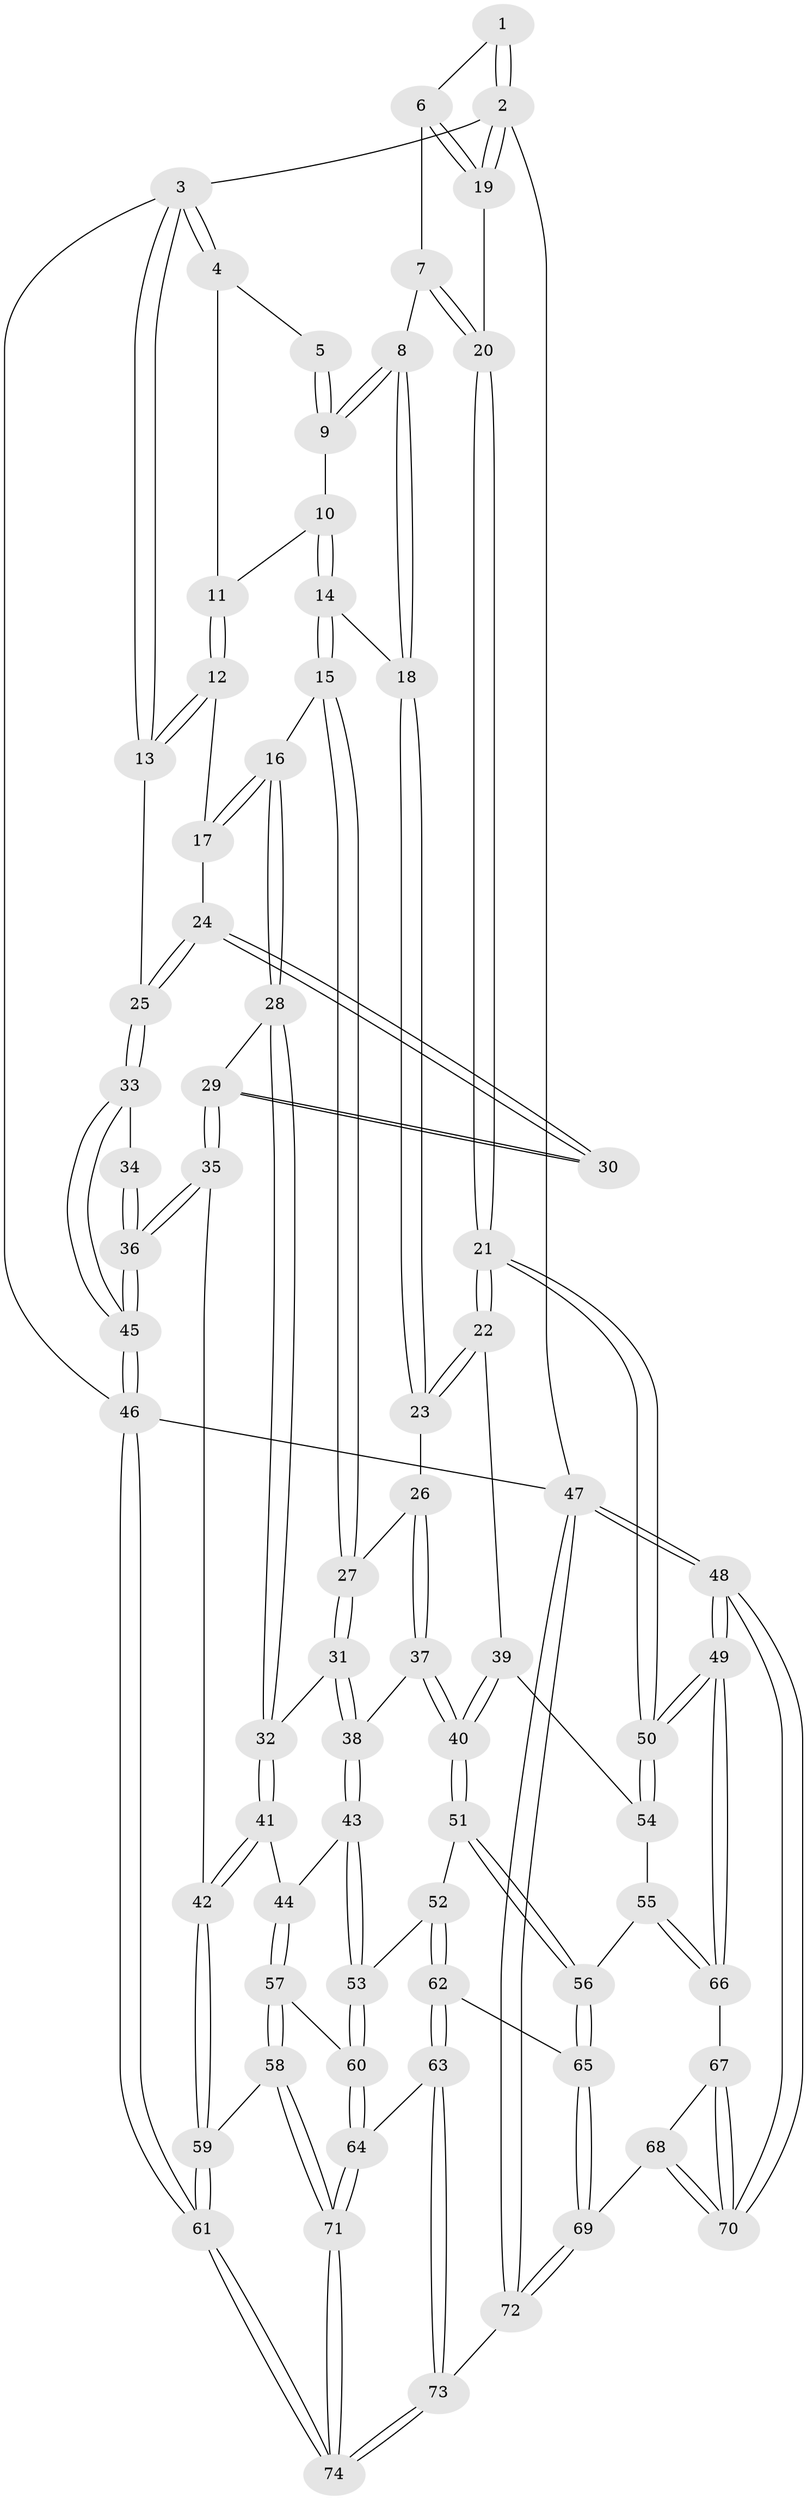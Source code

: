 // coarse degree distribution, {3: 0.20454545454545456, 7: 0.022727272727272728, 6: 0.09090909090909091, 4: 0.38636363636363635, 5: 0.2727272727272727, 2: 0.022727272727272728}
// Generated by graph-tools (version 1.1) at 2025/24/03/03/25 07:24:37]
// undirected, 74 vertices, 182 edges
graph export_dot {
graph [start="1"]
  node [color=gray90,style=filled];
  1 [pos="+0.9023636066060444+0"];
  2 [pos="+1+0"];
  3 [pos="+0+0"];
  4 [pos="+0.20079341953345986+0"];
  5 [pos="+0.5566308543931919+0"];
  6 [pos="+0.7006411875597058+0.10082703064815496"];
  7 [pos="+0.6800995784646982+0.13054831228215216"];
  8 [pos="+0.6184133930253564+0.16928993407019008"];
  9 [pos="+0.5724286940067838+0.06450753529767367"];
  10 [pos="+0.4070255273891082+0.04826978650082297"];
  11 [pos="+0.21297422922150183+0"];
  12 [pos="+0.2012447565872595+0.12172855672348229"];
  13 [pos="+0+0.1744418727765222"];
  14 [pos="+0.45184470686490275+0.22599408438269739"];
  15 [pos="+0.43498516392643255+0.23881847685411983"];
  16 [pos="+0.3412698335434519+0.28118447068354474"];
  17 [pos="+0.21215177416762485+0.18612803690766022"];
  18 [pos="+0.6127722689702136+0.18490217779780116"];
  19 [pos="+1+0.04213651744763848"];
  20 [pos="+1+0.23796299943108962"];
  21 [pos="+1+0.35551845873302956"];
  22 [pos="+0.8997647366158559+0.40823819610798573"];
  23 [pos="+0.7075959501680582+0.36067452682488815"];
  24 [pos="+0.11801129894123215+0.2636954736381792"];
  25 [pos="+0+0.28822272061404813"];
  26 [pos="+0.6595081222066077+0.3998415637479693"];
  27 [pos="+0.5424897537079166+0.4024973143190393"];
  28 [pos="+0.3372734997543017+0.3795104311505261"];
  29 [pos="+0.18633153533675612+0.45319004478792146"];
  30 [pos="+0.1257516235626341+0.4020162575107938"];
  31 [pos="+0.43227926804920536+0.4617728428994513"];
  32 [pos="+0.38002865688668963+0.4463246906895414"];
  33 [pos="+0+0.4036527118878064"];
  34 [pos="+0.06984478228934067+0.42127340871699837"];
  35 [pos="+0.15107466532255673+0.646003083820338"];
  36 [pos="+0.06867008350665423+0.6636308744532613"];
  37 [pos="+0.5923167369362358+0.567081142337635"];
  38 [pos="+0.5249121774859148+0.5704295148152966"];
  39 [pos="+0.799081448849011+0.5808266699811199"];
  40 [pos="+0.6904995861616096+0.6777335631480519"];
  41 [pos="+0.3102052910891047+0.6296507361815558"];
  42 [pos="+0.1895116743250529+0.6579712235891761"];
  43 [pos="+0.47028230808770566+0.6374036952717631"];
  44 [pos="+0.3933499873927856+0.6727842432097465"];
  45 [pos="+0+0.7395027168641798"];
  46 [pos="+0+1"];
  47 [pos="+1+1"];
  48 [pos="+1+1"];
  49 [pos="+1+0.6835528514307116"];
  50 [pos="+1+0.6282897047908311"];
  51 [pos="+0.6900189954220238+0.6854142045790813"];
  52 [pos="+0.659034745846905+0.7253565896445843"];
  53 [pos="+0.5709299474562294+0.7486835056594261"];
  54 [pos="+0.8701710496679818+0.6789777266755497"];
  55 [pos="+0.8437370524929809+0.7759713641763455"];
  56 [pos="+0.8082363933302708+0.7668294449912674"];
  57 [pos="+0.4270495272711636+0.8111052787218158"];
  58 [pos="+0.2980407903838524+0.900364486810499"];
  59 [pos="+0.20410754978204093+0.6924874883649828"];
  60 [pos="+0.48254767081003136+0.8253394727475738"];
  61 [pos="+0.04674003724061996+1"];
  62 [pos="+0.668321622736348+0.8530563392772774"];
  63 [pos="+0.5643665559372404+0.9288741729548949"];
  64 [pos="+0.519113868807905+0.8832180015315312"];
  65 [pos="+0.7298823287020508+0.8932076507349032"];
  66 [pos="+0.8795426537068314+0.8023685416627127"];
  67 [pos="+0.8771333781031961+0.8327217420448205"];
  68 [pos="+0.8061413853061458+0.9284441124201871"];
  69 [pos="+0.7661418853775785+0.9465044316705477"];
  70 [pos="+1+1"];
  71 [pos="+0.20731544027023452+1"];
  72 [pos="+0.6737911064610428+1"];
  73 [pos="+0.5941677491074419+1"];
  74 [pos="+0.15613243637970664+1"];
  1 -- 2;
  1 -- 2;
  1 -- 6;
  2 -- 3;
  2 -- 19;
  2 -- 19;
  2 -- 47;
  3 -- 4;
  3 -- 4;
  3 -- 13;
  3 -- 13;
  3 -- 46;
  4 -- 5;
  4 -- 11;
  5 -- 9;
  5 -- 9;
  6 -- 7;
  6 -- 19;
  6 -- 19;
  7 -- 8;
  7 -- 20;
  7 -- 20;
  8 -- 9;
  8 -- 9;
  8 -- 18;
  8 -- 18;
  9 -- 10;
  10 -- 11;
  10 -- 14;
  10 -- 14;
  11 -- 12;
  11 -- 12;
  12 -- 13;
  12 -- 13;
  12 -- 17;
  13 -- 25;
  14 -- 15;
  14 -- 15;
  14 -- 18;
  15 -- 16;
  15 -- 27;
  15 -- 27;
  16 -- 17;
  16 -- 17;
  16 -- 28;
  16 -- 28;
  17 -- 24;
  18 -- 23;
  18 -- 23;
  19 -- 20;
  20 -- 21;
  20 -- 21;
  21 -- 22;
  21 -- 22;
  21 -- 50;
  21 -- 50;
  22 -- 23;
  22 -- 23;
  22 -- 39;
  23 -- 26;
  24 -- 25;
  24 -- 25;
  24 -- 30;
  24 -- 30;
  25 -- 33;
  25 -- 33;
  26 -- 27;
  26 -- 37;
  26 -- 37;
  27 -- 31;
  27 -- 31;
  28 -- 29;
  28 -- 32;
  28 -- 32;
  29 -- 30;
  29 -- 30;
  29 -- 35;
  29 -- 35;
  31 -- 32;
  31 -- 38;
  31 -- 38;
  32 -- 41;
  32 -- 41;
  33 -- 34;
  33 -- 45;
  33 -- 45;
  34 -- 36;
  34 -- 36;
  35 -- 36;
  35 -- 36;
  35 -- 42;
  36 -- 45;
  36 -- 45;
  37 -- 38;
  37 -- 40;
  37 -- 40;
  38 -- 43;
  38 -- 43;
  39 -- 40;
  39 -- 40;
  39 -- 54;
  40 -- 51;
  40 -- 51;
  41 -- 42;
  41 -- 42;
  41 -- 44;
  42 -- 59;
  42 -- 59;
  43 -- 44;
  43 -- 53;
  43 -- 53;
  44 -- 57;
  44 -- 57;
  45 -- 46;
  45 -- 46;
  46 -- 61;
  46 -- 61;
  46 -- 47;
  47 -- 48;
  47 -- 48;
  47 -- 72;
  47 -- 72;
  48 -- 49;
  48 -- 49;
  48 -- 70;
  48 -- 70;
  49 -- 50;
  49 -- 50;
  49 -- 66;
  49 -- 66;
  50 -- 54;
  50 -- 54;
  51 -- 52;
  51 -- 56;
  51 -- 56;
  52 -- 53;
  52 -- 62;
  52 -- 62;
  53 -- 60;
  53 -- 60;
  54 -- 55;
  55 -- 56;
  55 -- 66;
  55 -- 66;
  56 -- 65;
  56 -- 65;
  57 -- 58;
  57 -- 58;
  57 -- 60;
  58 -- 59;
  58 -- 71;
  58 -- 71;
  59 -- 61;
  59 -- 61;
  60 -- 64;
  60 -- 64;
  61 -- 74;
  61 -- 74;
  62 -- 63;
  62 -- 63;
  62 -- 65;
  63 -- 64;
  63 -- 73;
  63 -- 73;
  64 -- 71;
  64 -- 71;
  65 -- 69;
  65 -- 69;
  66 -- 67;
  67 -- 68;
  67 -- 70;
  67 -- 70;
  68 -- 69;
  68 -- 70;
  68 -- 70;
  69 -- 72;
  69 -- 72;
  71 -- 74;
  71 -- 74;
  72 -- 73;
  73 -- 74;
  73 -- 74;
}
